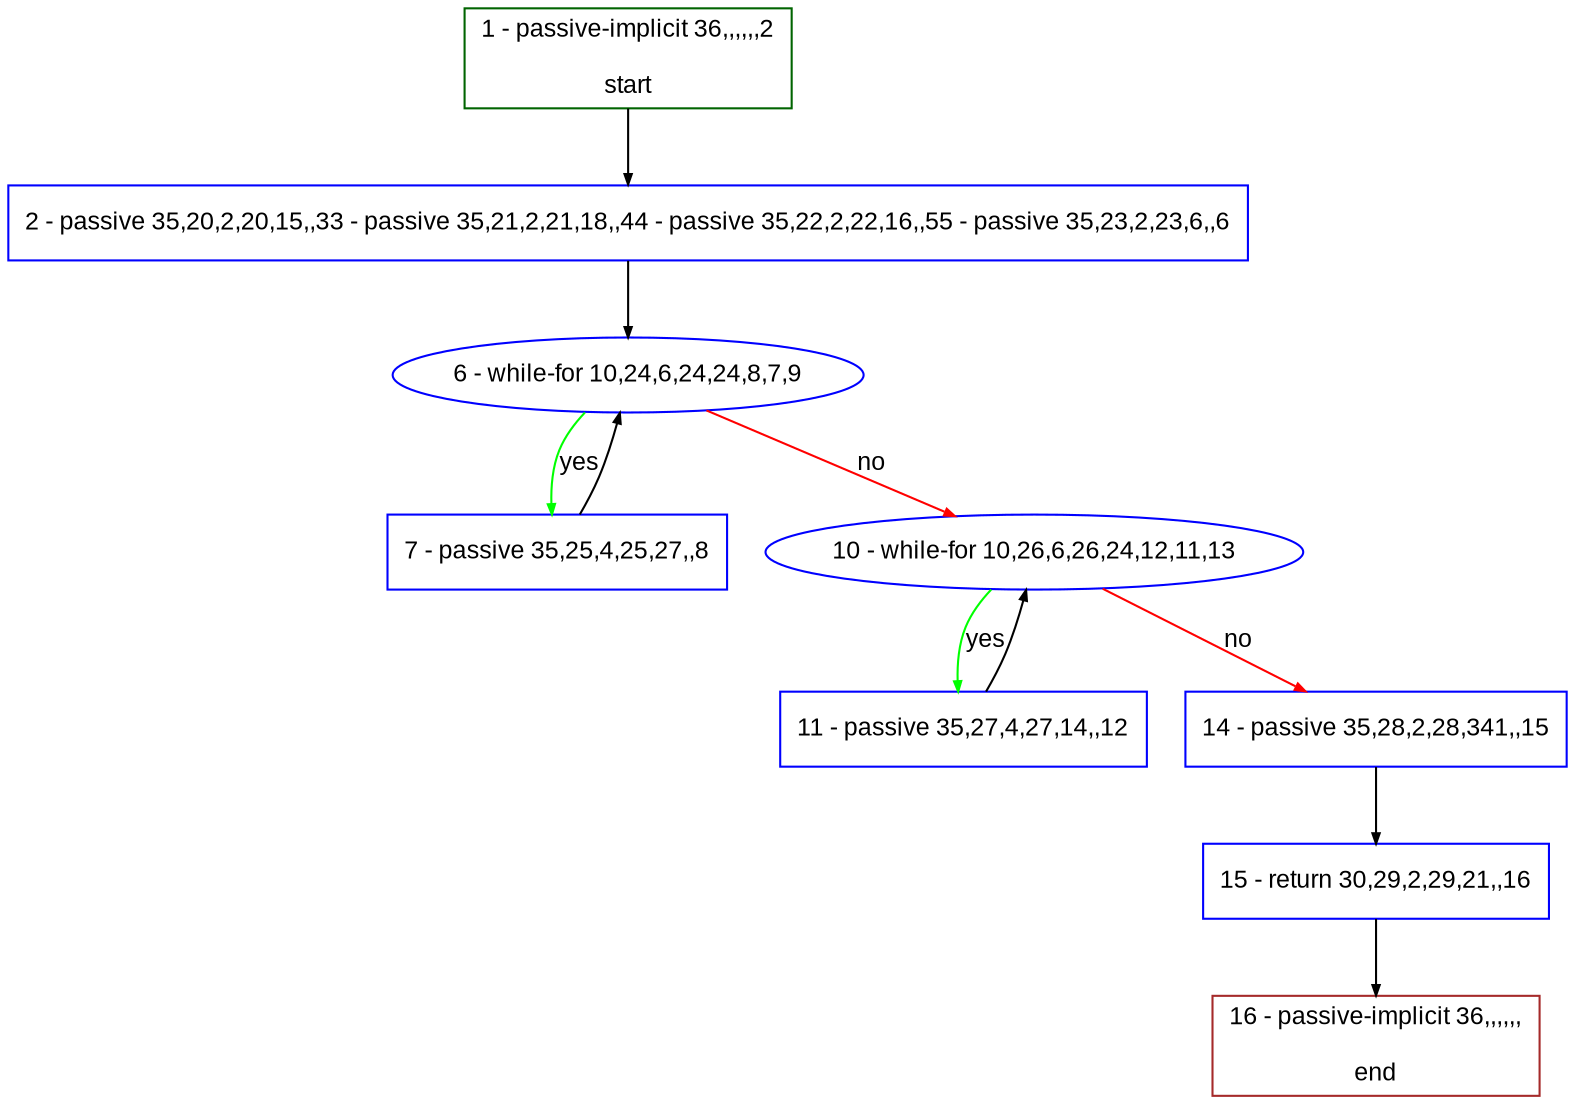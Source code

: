digraph "" {
  graph [pack="true", label="", fontsize="12", packmode="clust", fontname="Arial", fillcolor="#FFFFCC", bgcolor="white", style="rounded,filled", compound="true"];
  node [node_initialized="no", label="", color="grey", fontsize="12", fillcolor="white", fontname="Arial", style="filled", shape="rectangle", compound="true", fixedsize="false"];
  edge [fontcolor="black", arrowhead="normal", arrowtail="none", arrowsize="0.5", ltail="", label="", color="black", fontsize="12", lhead="", fontname="Arial", dir="forward", compound="true"];
  __N1 [label="2 - passive 35,20,2,20,15,,33 - passive 35,21,2,21,18,,44 - passive 35,22,2,22,16,,55 - passive 35,23,2,23,6,,6", color="#0000ff", fillcolor="#ffffff", style="filled", shape="box"];
  __N2 [label="1 - passive-implicit 36,,,,,,2\n\nstart", color="#006400", fillcolor="#ffffff", style="filled", shape="box"];
  __N3 [label="6 - while-for 10,24,6,24,24,8,7,9", color="#0000ff", fillcolor="#ffffff", style="filled", shape="oval"];
  __N4 [label="7 - passive 35,25,4,25,27,,8", color="#0000ff", fillcolor="#ffffff", style="filled", shape="box"];
  __N5 [label="10 - while-for 10,26,6,26,24,12,11,13", color="#0000ff", fillcolor="#ffffff", style="filled", shape="oval"];
  __N6 [label="11 - passive 35,27,4,27,14,,12", color="#0000ff", fillcolor="#ffffff", style="filled", shape="box"];
  __N7 [label="14 - passive 35,28,2,28,341,,15", color="#0000ff", fillcolor="#ffffff", style="filled", shape="box"];
  __N8 [label="15 - return 30,29,2,29,21,,16", color="#0000ff", fillcolor="#ffffff", style="filled", shape="box"];
  __N9 [label="16 - passive-implicit 36,,,,,,\n\nend", color="#a52a2a", fillcolor="#ffffff", style="filled", shape="box"];
  __N2 -> __N1 [arrowhead="normal", arrowtail="none", color="#000000", label="", dir="forward"];
  __N1 -> __N3 [arrowhead="normal", arrowtail="none", color="#000000", label="", dir="forward"];
  __N3 -> __N4 [arrowhead="normal", arrowtail="none", color="#00ff00", label="yes", dir="forward"];
  __N4 -> __N3 [arrowhead="normal", arrowtail="none", color="#000000", label="", dir="forward"];
  __N3 -> __N5 [arrowhead="normal", arrowtail="none", color="#ff0000", label="no", dir="forward"];
  __N5 -> __N6 [arrowhead="normal", arrowtail="none", color="#00ff00", label="yes", dir="forward"];
  __N6 -> __N5 [arrowhead="normal", arrowtail="none", color="#000000", label="", dir="forward"];
  __N5 -> __N7 [arrowhead="normal", arrowtail="none", color="#ff0000", label="no", dir="forward"];
  __N7 -> __N8 [arrowhead="normal", arrowtail="none", color="#000000", label="", dir="forward"];
  __N8 -> __N9 [arrowhead="normal", arrowtail="none", color="#000000", label="", dir="forward"];
}
